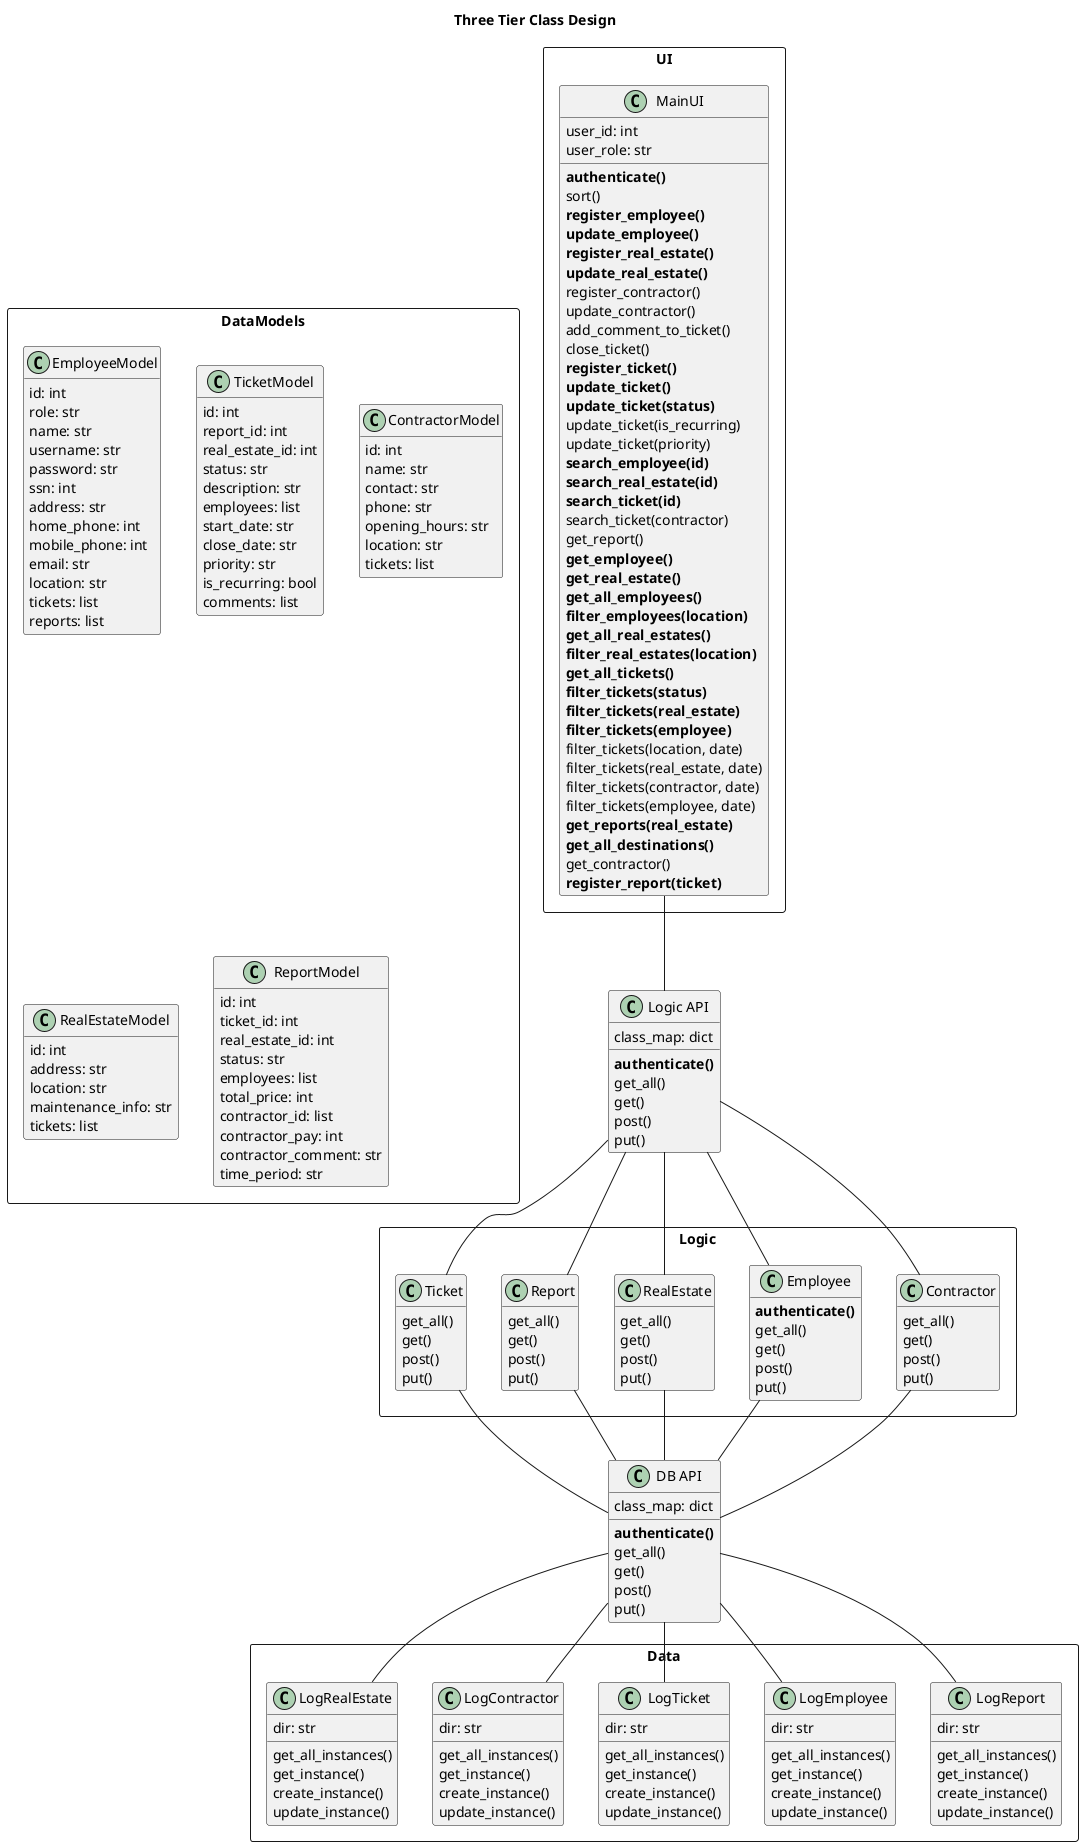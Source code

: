 @startuml Class Diagram

title Three Tier Class Design
hide empty methods
hide empty members


package UI <<Rectangle>> {

    class MainUI{
        user_id: int
        user_role: str
        **authenticate()**
        sort()
        **register_employee()**
        **update_employee()**
        **register_real_estate()**
        **update_real_estate()**
        register_contractor()
        update_contractor()
        add_comment_to_ticket()
        close_ticket()
        **register_ticket()**
        **update_ticket()**
        **update_ticket(status)**
        update_ticket(is_recurring)
        update_ticket(priority)
        **search_employee(id)**
        **search_real_estate(id)**
        **search_ticket(id)**
        search_ticket(contractor)
        get_report()
        **get_employee()**
        **get_real_estate()**
        **get_all_employees()**
        **filter_employees(location)**
        **get_all_real_estates()**
        **filter_real_estates(location)**
        **get_all_tickets()**
        **filter_tickets(status)**
        **filter_tickets(real_estate)**
        **filter_tickets(employee)**
        filter_tickets(location, date)
        filter_tickets(real_estate, date)
        filter_tickets(contractor, date)
        filter_tickets(employee, date)
        **get_reports(real_estate)**
        **get_all_destinations()**
        get_contractor()
        **register_report(ticket)**









    }



}

class "Logic API" as wrapper1{
    class_map: dict
    **authenticate()**
    get_all()
    get()
    post()
    put()
}


package Logic <<Rectangle>> {

    MainUI -Down- wrapper1

    class Contractor{
        get_all()
        get()
        post()
        put()
        
    }

    class Employee{
        **authenticate()**
        get_all()
        get()
        post()
        put()
        
    }

    class RealEstate{
        get_all()
        get()
        post()
        put()
        
    }

    class Report {
        get_all()
        get()
        post()
        put()
        
    }

    class Ticket{
        get_all()
        get()
        post()
        put()
        
    } 

    wrapper1 -Down- Report
    wrapper1 -Down- Employee
    wrapper1 -Down- Ticket
    wrapper1 -Down- RealEstate
    wrapper1 -Down- Contractor

}

class "DB API"  as wrapper2{
    class_map: dict
    **authenticate()**
    get_all()
    get()
    post()
    put()
}



package Data <<Rectangle>> {

    Report -Down- wrapper2
    Employee -Down- wrapper2
    Ticket -Down- wrapper2
    RealEstate -Down- wrapper2
    Contractor -Down- wrapper2

    wrapper2 -Down- LogReport
    wrapper2 -Down- LogEmployee
    wrapper2 -Down- LogTicket
    wrapper2 -Down- LogContractor
    wrapper2 -Down- LogRealEstate

    class LogReport{
        dir: str
        get_all_instances()
        get_instance()
        create_instance()
        update_instance()
    }
    class LogEmployee{
        dir: str
        get_all_instances()
        get_instance()
        create_instance()
        update_instance()
    }
    class LogTicket{
        dir: str
        get_all_instances()
        get_instance()
        create_instance()
        update_instance()
    }
    class LogContractor{
        dir: str
        get_all_instances()
        get_instance()
        create_instance()
        update_instance()
    }
    class LogRealEstate{
        dir: str
        get_all_instances()
        get_instance()
        create_instance()
        update_instance()
    }

}

package DataModels <<Rectangle>> {
    class EmployeeModel{
        id: int
        role: str
        name: str
        username: str
        password: str
        ssn: int
        address: str
        home_phone: int
        mobile_phone: int
        email: str
        location: str
        tickets: list
        reports: list
    }
    class TicketModel{
        id: int
        report_id: int
        real_estate_id: int
        status: str
        description: str
        employees: list
        start_date: str
        close_date: str
        priority: str
        is_recurring: bool
        comments: list


    }
    class ContractorModel{
        id: int
        name: str
        contact: str
        phone: str
        opening_hours: str
        location: str
        tickets: list
    }
    class RealEstateModel{
        id: int
        address: str
        location: str
        maintenance_info: str
        tickets: list


    }
    class ReportModel{
        id: int
        ticket_id: int
        real_estate_id: int
        status: str
        employees: list
        total_price: int
        contractor_id: list
        contractor_pay: int
        contractor_comment: str
        time_period: str
    }


}


@enduml



